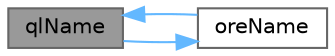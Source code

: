 digraph "qlName"
{
 // INTERACTIVE_SVG=YES
 // LATEX_PDF_SIZE
  bgcolor="transparent";
  edge [fontname=Helvetica,fontsize=10,labelfontname=Helvetica,labelfontsize=10];
  node [fontname=Helvetica,fontsize=10,shape=box,height=0.2,width=0.4];
  rankdir="LR";
  Node1 [label="qlName",height=0.2,width=0.4,color="gray40", fillcolor="grey60", style="filled", fontcolor="black",tooltip="throws if oreName is not known"];
  Node1 -> Node2 [color="steelblue1",style="solid"];
  Node2 [label="oreName",height=0.2,width=0.4,color="grey40", fillcolor="white", style="filled",URL="$classore_1_1data_1_1_index_name_translator.html#a2f029ee75801afdf3bc2cf1c9ee75499",tooltip="throws if qlName is not known"];
  Node2 -> Node1 [color="steelblue1",style="solid"];
}

